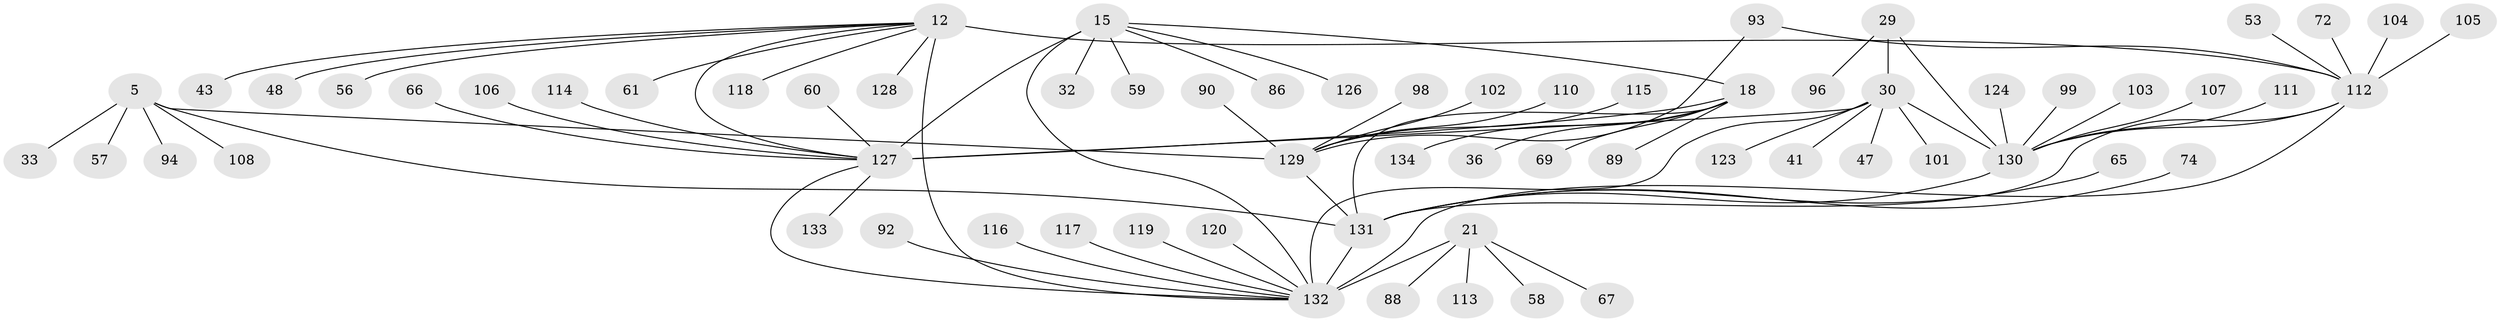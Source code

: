 // original degree distribution, {9: 0.05970149253731343, 12: 0.022388059701492536, 7: 0.03731343283582089, 8: 0.05223880597014925, 6: 0.014925373134328358, 11: 0.014925373134328358, 10: 0.007462686567164179, 15: 0.007462686567164179, 5: 0.007462686567164179, 2: 0.14925373134328357, 1: 0.582089552238806, 3: 0.022388059701492536, 4: 0.022388059701492536}
// Generated by graph-tools (version 1.1) at 2025/54/03/09/25 04:54:59]
// undirected, 67 vertices, 78 edges
graph export_dot {
graph [start="1"]
  node [color=gray90,style=filled];
  5 [super="+3"];
  12 [super="+9+11"];
  15 [super="+13"];
  18 [super="+17"];
  21 [super="+19"];
  29 [super="+26"];
  30 [super="+25"];
  32;
  33;
  36;
  41;
  43;
  47 [super="+46"];
  48;
  53;
  56;
  57;
  58;
  59;
  60;
  61;
  65;
  66;
  67;
  69;
  72;
  74;
  86;
  88;
  89;
  90;
  92 [super="+91"];
  93;
  94;
  96;
  98;
  99 [super="+35"];
  101;
  102;
  103;
  104;
  105 [super="+38"];
  106;
  107;
  108;
  110;
  111;
  112 [super="+64+10"];
  113;
  114 [super="+100"];
  115;
  116;
  117;
  118;
  119 [super="+45"];
  120;
  123;
  124 [super="+80"];
  126;
  127 [super="+109+16"];
  128;
  129 [super="+6+68+76+82"];
  130 [super="+121+125+97"];
  131 [super="+122+4"];
  132 [super="+71+75+84+87"];
  133;
  134;
  5 -- 33;
  5 -- 94;
  5 -- 57;
  5 -- 108;
  5 -- 131 [weight=4];
  5 -- 129 [weight=4];
  12 -- 112 [weight=9];
  12 -- 128;
  12 -- 118;
  12 -- 56;
  12 -- 127 [weight=3];
  12 -- 132 [weight=2];
  12 -- 48;
  12 -- 43;
  12 -- 61;
  15 -- 18 [weight=4];
  15 -- 32;
  15 -- 86;
  15 -- 126;
  15 -- 59;
  15 -- 127 [weight=4];
  15 -- 132 [weight=2];
  18 -- 36;
  18 -- 89;
  18 -- 69;
  18 -- 134;
  18 -- 131;
  18 -- 127 [weight=4];
  21 -- 88;
  21 -- 67;
  21 -- 113;
  21 -- 58;
  21 -- 132 [weight=8];
  29 -- 30 [weight=4];
  29 -- 96;
  29 -- 130 [weight=4];
  30 -- 101;
  30 -- 41;
  30 -- 123;
  30 -- 47;
  30 -- 127 [weight=2];
  30 -- 132;
  30 -- 130 [weight=4];
  53 -- 112;
  60 -- 127;
  65 -- 131;
  66 -- 127;
  72 -- 112;
  74 -- 131;
  90 -- 129;
  92 -- 132;
  93 -- 112;
  93 -- 129;
  98 -- 129;
  99 -- 130;
  102 -- 129;
  103 -- 130;
  104 -- 112;
  105 -- 112;
  106 -- 127;
  107 -- 130;
  110 -- 129;
  111 -- 130;
  112 -- 131 [weight=2];
  112 -- 132;
  112 -- 130 [weight=2];
  114 -- 127;
  115 -- 129;
  116 -- 132;
  117 -- 132;
  119 -- 132;
  120 -- 132;
  124 -- 130;
  127 -- 133;
  127 -- 132;
  129 -- 131 [weight=4];
  130 -- 131;
  131 -- 132 [weight=2];
}
